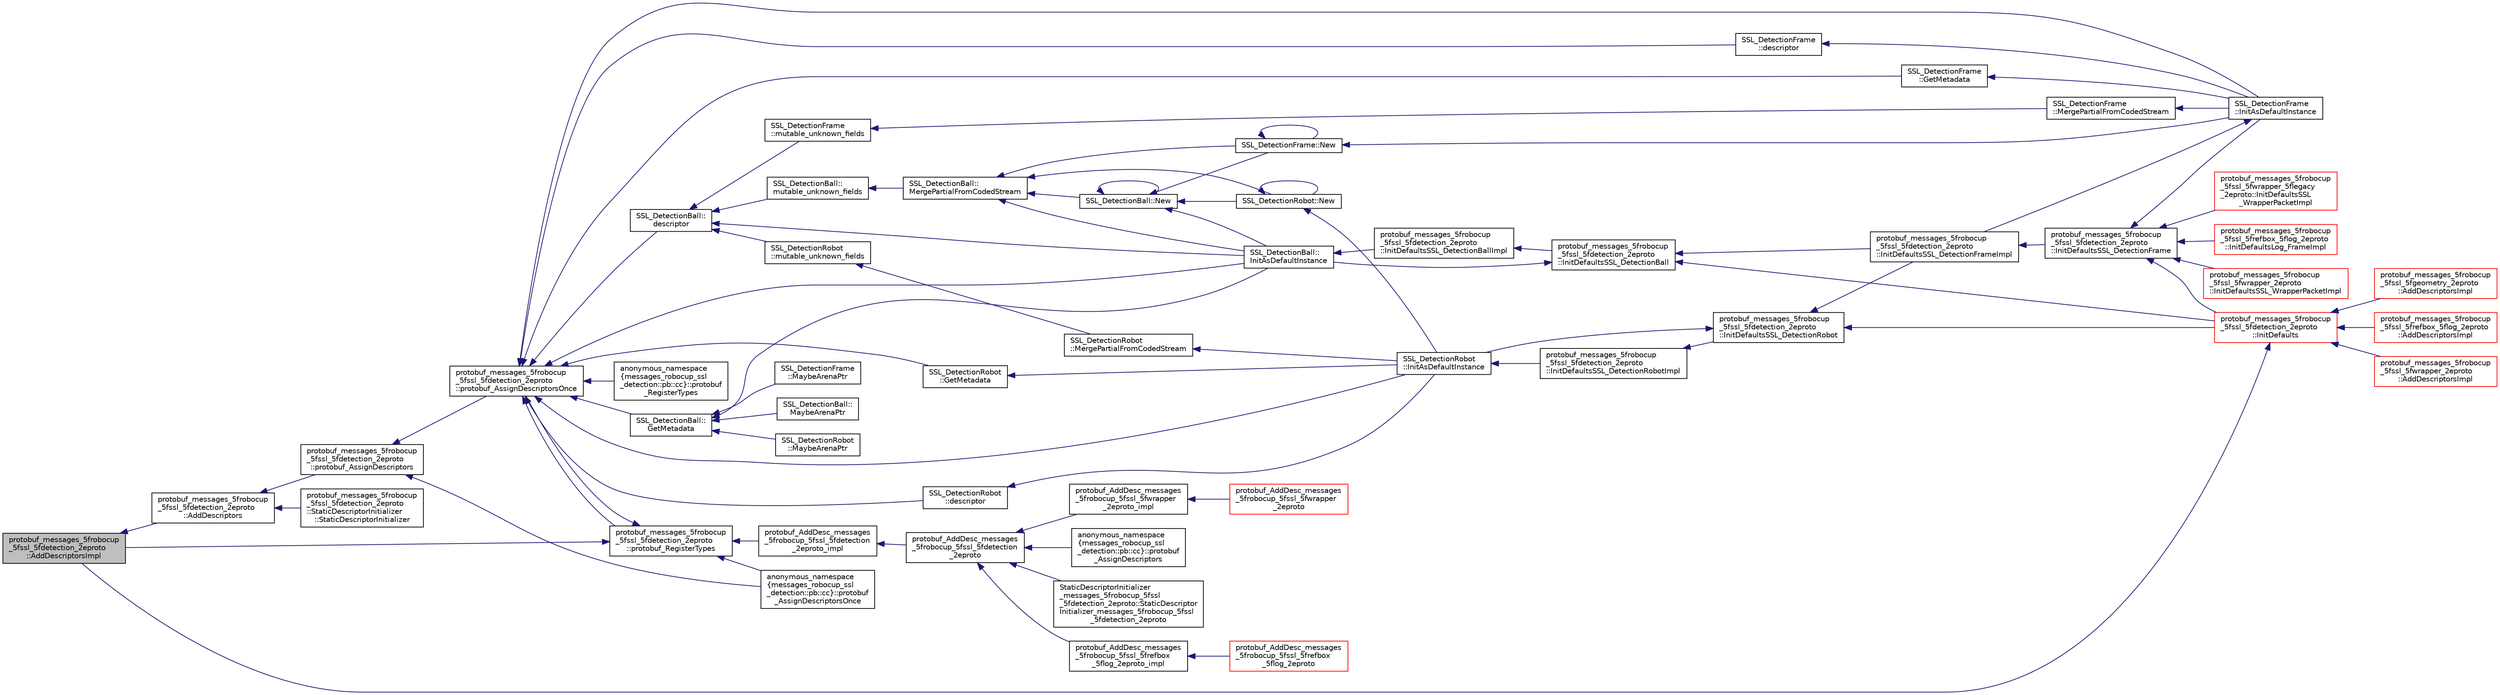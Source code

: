 digraph "protobuf_messages_5frobocup_5fssl_5fdetection_2eproto::AddDescriptorsImpl"
{
 // INTERACTIVE_SVG=YES
  edge [fontname="Helvetica",fontsize="10",labelfontname="Helvetica",labelfontsize="10"];
  node [fontname="Helvetica",fontsize="10",shape=record];
  rankdir="LR";
  Node1 [label="protobuf_messages_5frobocup\l_5fssl_5fdetection_2eproto\l::AddDescriptorsImpl",height=0.2,width=0.4,color="black", fillcolor="grey75", style="filled", fontcolor="black"];
  Node1 -> Node2 [dir="back",color="midnightblue",fontsize="10",style="solid",fontname="Helvetica"];
  Node2 [label="protobuf_messages_5frobocup\l_5fssl_5fdetection_2eproto\l::AddDescriptors",height=0.2,width=0.4,color="black", fillcolor="white", style="filled",URL="$da/d58/namespaceprotobuf__messages__5frobocup__5fssl__5fdetection__2eproto.html#a46b3ad327f8a65123456885780d9ce51"];
  Node2 -> Node3 [dir="back",color="midnightblue",fontsize="10",style="solid",fontname="Helvetica"];
  Node3 [label="protobuf_messages_5frobocup\l_5fssl_5fdetection_2eproto\l::protobuf_AssignDescriptors",height=0.2,width=0.4,color="black", fillcolor="white", style="filled",URL="$da/d58/namespaceprotobuf__messages__5frobocup__5fssl__5fdetection__2eproto.html#ab9f9ee3bd3a082e427d81ddf173b6c77"];
  Node3 -> Node4 [dir="back",color="midnightblue",fontsize="10",style="solid",fontname="Helvetica"];
  Node4 [label="anonymous_namespace\l\{messages_robocup_ssl\l_detection::pb::cc\}::protobuf\l_AssignDescriptorsOnce",height=0.2,width=0.4,color="black", fillcolor="white", style="filled",URL="$d6/dd8/namespaceanonymous__namespace_02messages__robocup__ssl__detection_8pb_8cc_03.html#a781e2325bf540877cf4f95a939a58263"];
  Node3 -> Node5 [dir="back",color="midnightblue",fontsize="10",style="solid",fontname="Helvetica"];
  Node5 [label="protobuf_messages_5frobocup\l_5fssl_5fdetection_2eproto\l::protobuf_AssignDescriptorsOnce",height=0.2,width=0.4,color="black", fillcolor="white", style="filled",URL="$da/d58/namespaceprotobuf__messages__5frobocup__5fssl__5fdetection__2eproto.html#ad8e01c092f9d19f10232e01c40fce1aa"];
  Node5 -> Node6 [dir="back",color="midnightblue",fontsize="10",style="solid",fontname="Helvetica"];
  Node6 [label="anonymous_namespace\l\{messages_robocup_ssl\l_detection::pb::cc\}::protobuf\l_RegisterTypes",height=0.2,width=0.4,color="black", fillcolor="white", style="filled",URL="$d6/dd8/namespaceanonymous__namespace_02messages__robocup__ssl__detection_8pb_8cc_03.html#ab80aa2427671c16a571aace15b41f945"];
  Node5 -> Node7 [dir="back",color="midnightblue",fontsize="10",style="solid",fontname="Helvetica"];
  Node7 [label="SSL_DetectionBall::\ldescriptor",height=0.2,width=0.4,color="black", fillcolor="white", style="filled",URL="$da/d53/class_s_s_l___detection_ball.html#a51a081379cf388f407721319240cda2b"];
  Node7 -> Node8 [dir="back",color="midnightblue",fontsize="10",style="solid",fontname="Helvetica"];
  Node8 [label="SSL_DetectionBall::\lInitAsDefaultInstance",height=0.2,width=0.4,color="black", fillcolor="white", style="filled",URL="$da/d53/class_s_s_l___detection_ball.html#aac36755b256fc29a7069e24156d42672"];
  Node8 -> Node9 [dir="back",color="midnightblue",fontsize="10",style="solid",fontname="Helvetica"];
  Node9 [label="protobuf_messages_5frobocup\l_5fssl_5fdetection_2eproto\l::InitDefaultsSSL_DetectionBallImpl",height=0.2,width=0.4,color="black", fillcolor="white", style="filled",URL="$da/d58/namespaceprotobuf__messages__5frobocup__5fssl__5fdetection__2eproto.html#a99a4cb06b63fb764e8356effd60ee111"];
  Node9 -> Node10 [dir="back",color="midnightblue",fontsize="10",style="solid",fontname="Helvetica"];
  Node10 [label="protobuf_messages_5frobocup\l_5fssl_5fdetection_2eproto\l::InitDefaultsSSL_DetectionBall",height=0.2,width=0.4,color="black", fillcolor="white", style="filled",URL="$da/d58/namespaceprotobuf__messages__5frobocup__5fssl__5fdetection__2eproto.html#afee1e65d55efd47ab929eda6b0321b07"];
  Node10 -> Node11 [dir="back",color="midnightblue",fontsize="10",style="solid",fontname="Helvetica"];
  Node11 [label="protobuf_messages_5frobocup\l_5fssl_5fdetection_2eproto\l::InitDefaultsSSL_DetectionFrameImpl",height=0.2,width=0.4,color="black", fillcolor="white", style="filled",URL="$da/d58/namespaceprotobuf__messages__5frobocup__5fssl__5fdetection__2eproto.html#abcda01c698ceea69b866bcd77daf6ac7"];
  Node11 -> Node12 [dir="back",color="midnightblue",fontsize="10",style="solid",fontname="Helvetica"];
  Node12 [label="protobuf_messages_5frobocup\l_5fssl_5fdetection_2eproto\l::InitDefaultsSSL_DetectionFrame",height=0.2,width=0.4,color="black", fillcolor="white", style="filled",URL="$da/d58/namespaceprotobuf__messages__5frobocup__5fssl__5fdetection__2eproto.html#aac7e92818d7edf9b3e9276b4e7233458"];
  Node12 -> Node13 [dir="back",color="midnightblue",fontsize="10",style="solid",fontname="Helvetica"];
  Node13 [label="SSL_DetectionFrame\l::InitAsDefaultInstance",height=0.2,width=0.4,color="black", fillcolor="white", style="filled",URL="$d3/dd1/class_s_s_l___detection_frame.html#a9b382e9282b41601ed3f573ef3034714"];
  Node13 -> Node11 [dir="back",color="midnightblue",fontsize="10",style="solid",fontname="Helvetica"];
  Node12 -> Node14 [dir="back",color="midnightblue",fontsize="10",style="solid",fontname="Helvetica"];
  Node14 [label="protobuf_messages_5frobocup\l_5fssl_5fdetection_2eproto\l::InitDefaults",height=0.2,width=0.4,color="red", fillcolor="white", style="filled",URL="$da/d58/namespaceprotobuf__messages__5frobocup__5fssl__5fdetection__2eproto.html#a623b69f0469a599a08aef7a053ca186b"];
  Node14 -> Node1 [dir="back",color="midnightblue",fontsize="10",style="solid",fontname="Helvetica"];
  Node14 -> Node15 [dir="back",color="midnightblue",fontsize="10",style="solid",fontname="Helvetica"];
  Node15 [label="protobuf_messages_5frobocup\l_5fssl_5fgeometry_2eproto\l::AddDescriptorsImpl",height=0.2,width=0.4,color="red", fillcolor="white", style="filled",URL="$d4/d2b/namespaceprotobuf__messages__5frobocup__5fssl__5fgeometry__2eproto.html#a1417be0b6fca2575ef170c61b6675a0c"];
  Node14 -> Node16 [dir="back",color="midnightblue",fontsize="10",style="solid",fontname="Helvetica"];
  Node16 [label="protobuf_messages_5frobocup\l_5fssl_5frefbox_5flog_2eproto\l::AddDescriptorsImpl",height=0.2,width=0.4,color="red", fillcolor="white", style="filled",URL="$d4/dad/namespaceprotobuf__messages__5frobocup__5fssl__5frefbox__5flog__2eproto.html#a4cc54d8cb777364ecd8f8d73de619333"];
  Node14 -> Node17 [dir="back",color="midnightblue",fontsize="10",style="solid",fontname="Helvetica"];
  Node17 [label="protobuf_messages_5frobocup\l_5fssl_5fwrapper_2eproto\l::AddDescriptorsImpl",height=0.2,width=0.4,color="red", fillcolor="white", style="filled",URL="$dd/db5/namespaceprotobuf__messages__5frobocup__5fssl__5fwrapper__2eproto.html#aef74cb4093f9075d0f79133232f934e5"];
  Node12 -> Node18 [dir="back",color="midnightblue",fontsize="10",style="solid",fontname="Helvetica"];
  Node18 [label="protobuf_messages_5frobocup\l_5fssl_5frefbox_5flog_2eproto\l::InitDefaultsLog_FrameImpl",height=0.2,width=0.4,color="red", fillcolor="white", style="filled",URL="$d4/dad/namespaceprotobuf__messages__5frobocup__5fssl__5frefbox__5flog__2eproto.html#abd9882c034981ae8ac1921514d48dde7"];
  Node12 -> Node19 [dir="back",color="midnightblue",fontsize="10",style="solid",fontname="Helvetica"];
  Node19 [label="protobuf_messages_5frobocup\l_5fssl_5fwrapper_2eproto\l::InitDefaultsSSL_WrapperPacketImpl",height=0.2,width=0.4,color="red", fillcolor="white", style="filled",URL="$dd/db5/namespaceprotobuf__messages__5frobocup__5fssl__5fwrapper__2eproto.html#a80dce5872ee3d4a49e79ed6b67ead2b6"];
  Node12 -> Node20 [dir="back",color="midnightblue",fontsize="10",style="solid",fontname="Helvetica"];
  Node20 [label="protobuf_messages_5frobocup\l_5fssl_5fwrapper_5flegacy\l_2eproto::InitDefaultsSSL\l_WrapperPacketImpl",height=0.2,width=0.4,color="red", fillcolor="white", style="filled",URL="$d6/de3/namespaceprotobuf__messages__5frobocup__5fssl__5fwrapper__5flegacy__2eproto.html#a99e7a833c82e02a8db1f8b46a921eee5"];
  Node10 -> Node8 [dir="back",color="midnightblue",fontsize="10",style="solid",fontname="Helvetica"];
  Node10 -> Node14 [dir="back",color="midnightblue",fontsize="10",style="solid",fontname="Helvetica"];
  Node7 -> Node21 [dir="back",color="midnightblue",fontsize="10",style="solid",fontname="Helvetica"];
  Node21 [label="SSL_DetectionBall::\lmutable_unknown_fields",height=0.2,width=0.4,color="black", fillcolor="white", style="filled",URL="$da/d53/class_s_s_l___detection_ball.html#a038e02e7851b6e129f10884416d0bd14"];
  Node21 -> Node22 [dir="back",color="midnightblue",fontsize="10",style="solid",fontname="Helvetica"];
  Node22 [label="SSL_DetectionBall::\lMergePartialFromCodedStream",height=0.2,width=0.4,color="black", fillcolor="white", style="filled",URL="$da/d53/class_s_s_l___detection_ball.html#a00c31f4091b7ba74930a0387ed1001fa"];
  Node22 -> Node8 [dir="back",color="midnightblue",fontsize="10",style="solid",fontname="Helvetica"];
  Node22 -> Node23 [dir="back",color="midnightblue",fontsize="10",style="solid",fontname="Helvetica"];
  Node23 [label="SSL_DetectionBall::New",height=0.2,width=0.4,color="black", fillcolor="white", style="filled",URL="$da/d53/class_s_s_l___detection_ball.html#a02df6d570ed97abade9922fc928426be"];
  Node23 -> Node8 [dir="back",color="midnightblue",fontsize="10",style="solid",fontname="Helvetica"];
  Node23 -> Node23 [dir="back",color="midnightblue",fontsize="10",style="solid",fontname="Helvetica"];
  Node23 -> Node24 [dir="back",color="midnightblue",fontsize="10",style="solid",fontname="Helvetica"];
  Node24 [label="SSL_DetectionRobot::New",height=0.2,width=0.4,color="black", fillcolor="white", style="filled",URL="$d0/d30/class_s_s_l___detection_robot.html#abfd70abaa4a9ddddb455a711fb140412"];
  Node24 -> Node25 [dir="back",color="midnightblue",fontsize="10",style="solid",fontname="Helvetica"];
  Node25 [label="SSL_DetectionRobot\l::InitAsDefaultInstance",height=0.2,width=0.4,color="black", fillcolor="white", style="filled",URL="$d0/d30/class_s_s_l___detection_robot.html#a592a6f5cde7fcb38e3c7ebc663941784"];
  Node25 -> Node26 [dir="back",color="midnightblue",fontsize="10",style="solid",fontname="Helvetica"];
  Node26 [label="protobuf_messages_5frobocup\l_5fssl_5fdetection_2eproto\l::InitDefaultsSSL_DetectionRobotImpl",height=0.2,width=0.4,color="black", fillcolor="white", style="filled",URL="$da/d58/namespaceprotobuf__messages__5frobocup__5fssl__5fdetection__2eproto.html#ac301d682956e356c5784b33504e02e8f"];
  Node26 -> Node27 [dir="back",color="midnightblue",fontsize="10",style="solid",fontname="Helvetica"];
  Node27 [label="protobuf_messages_5frobocup\l_5fssl_5fdetection_2eproto\l::InitDefaultsSSL_DetectionRobot",height=0.2,width=0.4,color="black", fillcolor="white", style="filled",URL="$da/d58/namespaceprotobuf__messages__5frobocup__5fssl__5fdetection__2eproto.html#a13281fc8e3ff14a0cd9cbf7bdf4dee7c"];
  Node27 -> Node11 [dir="back",color="midnightblue",fontsize="10",style="solid",fontname="Helvetica"];
  Node27 -> Node25 [dir="back",color="midnightblue",fontsize="10",style="solid",fontname="Helvetica"];
  Node27 -> Node14 [dir="back",color="midnightblue",fontsize="10",style="solid",fontname="Helvetica"];
  Node24 -> Node24 [dir="back",color="midnightblue",fontsize="10",style="solid",fontname="Helvetica"];
  Node23 -> Node28 [dir="back",color="midnightblue",fontsize="10",style="solid",fontname="Helvetica"];
  Node28 [label="SSL_DetectionFrame::New",height=0.2,width=0.4,color="black", fillcolor="white", style="filled",URL="$d3/dd1/class_s_s_l___detection_frame.html#ad5c61b5d3d755e60d49ab83ac9341055"];
  Node28 -> Node13 [dir="back",color="midnightblue",fontsize="10",style="solid",fontname="Helvetica"];
  Node28 -> Node28 [dir="back",color="midnightblue",fontsize="10",style="solid",fontname="Helvetica"];
  Node22 -> Node24 [dir="back",color="midnightblue",fontsize="10",style="solid",fontname="Helvetica"];
  Node22 -> Node28 [dir="back",color="midnightblue",fontsize="10",style="solid",fontname="Helvetica"];
  Node7 -> Node29 [dir="back",color="midnightblue",fontsize="10",style="solid",fontname="Helvetica"];
  Node29 [label="SSL_DetectionRobot\l::mutable_unknown_fields",height=0.2,width=0.4,color="black", fillcolor="white", style="filled",URL="$d0/d30/class_s_s_l___detection_robot.html#a35b38186e9ac8feb5a04c43b48033dcd"];
  Node29 -> Node30 [dir="back",color="midnightblue",fontsize="10",style="solid",fontname="Helvetica"];
  Node30 [label="SSL_DetectionRobot\l::MergePartialFromCodedStream",height=0.2,width=0.4,color="black", fillcolor="white", style="filled",URL="$d0/d30/class_s_s_l___detection_robot.html#a6a439836f236e437358cf31f1b96552d"];
  Node30 -> Node25 [dir="back",color="midnightblue",fontsize="10",style="solid",fontname="Helvetica"];
  Node7 -> Node31 [dir="back",color="midnightblue",fontsize="10",style="solid",fontname="Helvetica"];
  Node31 [label="SSL_DetectionFrame\l::mutable_unknown_fields",height=0.2,width=0.4,color="black", fillcolor="white", style="filled",URL="$d3/dd1/class_s_s_l___detection_frame.html#a97facfcd709da363b840803eae9aef27"];
  Node31 -> Node32 [dir="back",color="midnightblue",fontsize="10",style="solid",fontname="Helvetica"];
  Node32 [label="SSL_DetectionFrame\l::MergePartialFromCodedStream",height=0.2,width=0.4,color="black", fillcolor="white", style="filled",URL="$d3/dd1/class_s_s_l___detection_frame.html#a47d6707dad79791b9dcbebe8d01b4d61"];
  Node32 -> Node13 [dir="back",color="midnightblue",fontsize="10",style="solid",fontname="Helvetica"];
  Node5 -> Node33 [dir="back",color="midnightblue",fontsize="10",style="solid",fontname="Helvetica"];
  Node33 [label="SSL_DetectionBall::\lGetMetadata",height=0.2,width=0.4,color="black", fillcolor="white", style="filled",URL="$da/d53/class_s_s_l___detection_ball.html#abfed2653e4fe724c58f63de8888bfd05"];
  Node33 -> Node8 [dir="back",color="midnightblue",fontsize="10",style="solid",fontname="Helvetica"];
  Node33 -> Node34 [dir="back",color="midnightblue",fontsize="10",style="solid",fontname="Helvetica"];
  Node34 [label="SSL_DetectionBall::\lMaybeArenaPtr",height=0.2,width=0.4,color="black", fillcolor="white", style="filled",URL="$da/d53/class_s_s_l___detection_ball.html#a6c5e508c4a68b98362c4963de5ce6280"];
  Node33 -> Node35 [dir="back",color="midnightblue",fontsize="10",style="solid",fontname="Helvetica"];
  Node35 [label="SSL_DetectionRobot\l::MaybeArenaPtr",height=0.2,width=0.4,color="black", fillcolor="white", style="filled",URL="$d0/d30/class_s_s_l___detection_robot.html#af9917afb808591576d946a0b1af04d6d"];
  Node33 -> Node36 [dir="back",color="midnightblue",fontsize="10",style="solid",fontname="Helvetica"];
  Node36 [label="SSL_DetectionFrame\l::MaybeArenaPtr",height=0.2,width=0.4,color="black", fillcolor="white", style="filled",URL="$d3/dd1/class_s_s_l___detection_frame.html#a65d62b80d812801af961b2a548c0bc8a"];
  Node5 -> Node37 [dir="back",color="midnightblue",fontsize="10",style="solid",fontname="Helvetica"];
  Node37 [label="SSL_DetectionRobot\l::descriptor",height=0.2,width=0.4,color="black", fillcolor="white", style="filled",URL="$d0/d30/class_s_s_l___detection_robot.html#aa6358001e4e9ba214b230dd221e5ebf0"];
  Node37 -> Node25 [dir="back",color="midnightblue",fontsize="10",style="solid",fontname="Helvetica"];
  Node5 -> Node38 [dir="back",color="midnightblue",fontsize="10",style="solid",fontname="Helvetica"];
  Node38 [label="SSL_DetectionRobot\l::GetMetadata",height=0.2,width=0.4,color="black", fillcolor="white", style="filled",URL="$d0/d30/class_s_s_l___detection_robot.html#a385d31faa71cce91da7d7033c7c79bcd"];
  Node38 -> Node25 [dir="back",color="midnightblue",fontsize="10",style="solid",fontname="Helvetica"];
  Node5 -> Node39 [dir="back",color="midnightblue",fontsize="10",style="solid",fontname="Helvetica"];
  Node39 [label="SSL_DetectionFrame\l::descriptor",height=0.2,width=0.4,color="black", fillcolor="white", style="filled",URL="$d3/dd1/class_s_s_l___detection_frame.html#a25642ec57295f6cec28d297d15dcfe4e"];
  Node39 -> Node13 [dir="back",color="midnightblue",fontsize="10",style="solid",fontname="Helvetica"];
  Node5 -> Node40 [dir="back",color="midnightblue",fontsize="10",style="solid",fontname="Helvetica"];
  Node40 [label="SSL_DetectionFrame\l::GetMetadata",height=0.2,width=0.4,color="black", fillcolor="white", style="filled",URL="$d3/dd1/class_s_s_l___detection_frame.html#ad38be9d381c7ebdd1be7be8676e4b64a"];
  Node40 -> Node13 [dir="back",color="midnightblue",fontsize="10",style="solid",fontname="Helvetica"];
  Node5 -> Node41 [dir="back",color="midnightblue",fontsize="10",style="solid",fontname="Helvetica"];
  Node41 [label="protobuf_messages_5frobocup\l_5fssl_5fdetection_2eproto\l::protobuf_RegisterTypes",height=0.2,width=0.4,color="black", fillcolor="white", style="filled",URL="$da/d58/namespaceprotobuf__messages__5frobocup__5fssl__5fdetection__2eproto.html#a50cdd9790790f282d758e3d74c100881"];
  Node41 -> Node4 [dir="back",color="midnightblue",fontsize="10",style="solid",fontname="Helvetica"];
  Node41 -> Node42 [dir="back",color="midnightblue",fontsize="10",style="solid",fontname="Helvetica"];
  Node42 [label="protobuf_AddDesc_messages\l_5frobocup_5fssl_5fdetection\l_2eproto_impl",height=0.2,width=0.4,color="black", fillcolor="white", style="filled",URL="$df/d04/grsim__comm_2include_2proto_2messages__robocup__ssl__detection_8pb_8cc.html#ac398f8eafad4a46f30775d8558847c85"];
  Node42 -> Node43 [dir="back",color="midnightblue",fontsize="10",style="solid",fontname="Helvetica"];
  Node43 [label="protobuf_AddDesc_messages\l_5frobocup_5fssl_5fdetection\l_2eproto",height=0.2,width=0.4,color="black", fillcolor="white", style="filled",URL="$d1/dd9/grsim__comm_2include_2proto_2messages__robocup__ssl__detection_8pb_8h.html#a238ecf23556fbaa6d77409838dbb8e59"];
  Node43 -> Node44 [dir="back",color="midnightblue",fontsize="10",style="solid",fontname="Helvetica"];
  Node44 [label="protobuf_AddDesc_messages\l_5frobocup_5fssl_5frefbox\l_5flog_2eproto_impl",height=0.2,width=0.4,color="black", fillcolor="white", style="filled",URL="$dc/d05/grsim__comm_2include_2proto_2messages__robocup__ssl__refbox__log_8pb_8cc.html#aa9f1504923807798ea71bce44d7e5855"];
  Node44 -> Node45 [dir="back",color="midnightblue",fontsize="10",style="solid",fontname="Helvetica"];
  Node45 [label="protobuf_AddDesc_messages\l_5frobocup_5fssl_5frefbox\l_5flog_2eproto",height=0.2,width=0.4,color="red", fillcolor="white", style="filled",URL="$da/d6c/grsim__comm_2include_2proto_2messages__robocup__ssl__refbox__log_8pb_8h.html#a7a23ca0902a36bf9b79e1b84e0bd7dd9"];
  Node43 -> Node46 [dir="back",color="midnightblue",fontsize="10",style="solid",fontname="Helvetica"];
  Node46 [label="protobuf_AddDesc_messages\l_5frobocup_5fssl_5fwrapper\l_2eproto_impl",height=0.2,width=0.4,color="black", fillcolor="white", style="filled",URL="$d5/d29/grsim__comm_2include_2proto_2messages__robocup__ssl__wrapper_8pb_8cc.html#a0bc6247e4b233891c4b092e22c5f9caf"];
  Node46 -> Node47 [dir="back",color="midnightblue",fontsize="10",style="solid",fontname="Helvetica"];
  Node47 [label="protobuf_AddDesc_messages\l_5frobocup_5fssl_5fwrapper\l_2eproto",height=0.2,width=0.4,color="red", fillcolor="white", style="filled",URL="$d0/d86/grsim__comm_2include_2proto_2messages__robocup__ssl__wrapper_8pb_8h.html#ae990911a18f4fd8ea29b42a6e68885a2"];
  Node43 -> Node48 [dir="back",color="midnightblue",fontsize="10",style="solid",fontname="Helvetica"];
  Node48 [label="anonymous_namespace\l\{messages_robocup_ssl\l_detection::pb::cc\}::protobuf\l_AssignDescriptors",height=0.2,width=0.4,color="black", fillcolor="white", style="filled",URL="$d6/dd8/namespaceanonymous__namespace_02messages__robocup__ssl__detection_8pb_8cc_03.html#a030ee583f525a467c8d5a87d7ce4edad"];
  Node43 -> Node49 [dir="back",color="midnightblue",fontsize="10",style="solid",fontname="Helvetica"];
  Node49 [label="StaticDescriptorInitializer\l_messages_5frobocup_5fssl\l_5fdetection_2eproto::StaticDescriptor\lInitializer_messages_5frobocup_5fssl\l_5fdetection_2eproto",height=0.2,width=0.4,color="black", fillcolor="white", style="filled",URL="$db/dc5/struct_static_descriptor_initializer__messages__5frobocup__5fssl__5fdetection__2eproto.html#a75e70cee69378b684352bc871b683d8a"];
  Node41 -> Node5 [dir="back",color="midnightblue",fontsize="10",style="solid",fontname="Helvetica"];
  Node41 -> Node1 [dir="back",color="midnightblue",fontsize="10",style="solid",fontname="Helvetica"];
  Node5 -> Node8 [dir="back",color="midnightblue",fontsize="10",style="solid",fontname="Helvetica"];
  Node5 -> Node25 [dir="back",color="midnightblue",fontsize="10",style="solid",fontname="Helvetica"];
  Node5 -> Node13 [dir="back",color="midnightblue",fontsize="10",style="solid",fontname="Helvetica"];
  Node2 -> Node50 [dir="back",color="midnightblue",fontsize="10",style="solid",fontname="Helvetica"];
  Node50 [label="protobuf_messages_5frobocup\l_5fssl_5fdetection_2eproto\l::StaticDescriptorInitializer\l::StaticDescriptorInitializer",height=0.2,width=0.4,color="black", fillcolor="white", style="filled",URL="$de/d32/structprotobuf__messages__5frobocup__5fssl__5fdetection__2eproto_1_1_static_descriptor_initializer.html#a0a5174f0e3470a1141c004dda9f490a4"];
}
